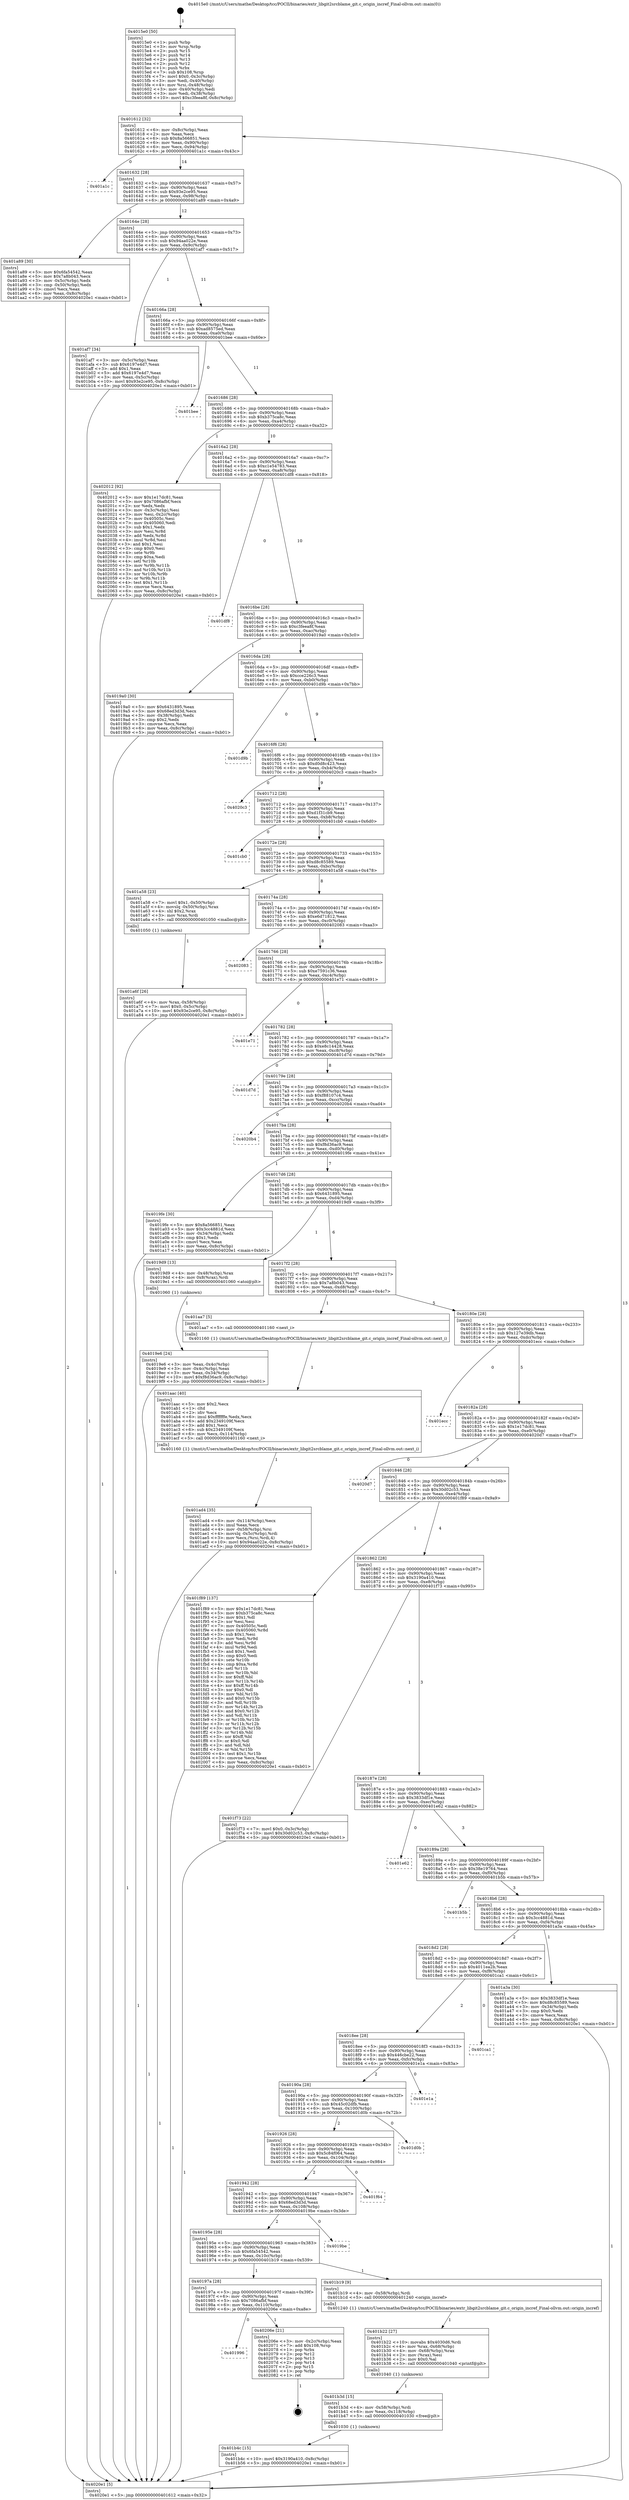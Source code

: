 digraph "0x4015e0" {
  label = "0x4015e0 (/mnt/c/Users/mathe/Desktop/tcc/POCII/binaries/extr_libgit2srcblame_git.c_origin_incref_Final-ollvm.out::main(0))"
  labelloc = "t"
  node[shape=record]

  Entry [label="",width=0.3,height=0.3,shape=circle,fillcolor=black,style=filled]
  "0x401612" [label="{
     0x401612 [32]\l
     | [instrs]\l
     &nbsp;&nbsp;0x401612 \<+6\>: mov -0x8c(%rbp),%eax\l
     &nbsp;&nbsp;0x401618 \<+2\>: mov %eax,%ecx\l
     &nbsp;&nbsp;0x40161a \<+6\>: sub $0x8a566851,%ecx\l
     &nbsp;&nbsp;0x401620 \<+6\>: mov %eax,-0x90(%rbp)\l
     &nbsp;&nbsp;0x401626 \<+6\>: mov %ecx,-0x94(%rbp)\l
     &nbsp;&nbsp;0x40162c \<+6\>: je 0000000000401a1c \<main+0x43c\>\l
  }"]
  "0x401a1c" [label="{
     0x401a1c\l
  }", style=dashed]
  "0x401632" [label="{
     0x401632 [28]\l
     | [instrs]\l
     &nbsp;&nbsp;0x401632 \<+5\>: jmp 0000000000401637 \<main+0x57\>\l
     &nbsp;&nbsp;0x401637 \<+6\>: mov -0x90(%rbp),%eax\l
     &nbsp;&nbsp;0x40163d \<+5\>: sub $0x93e2ce95,%eax\l
     &nbsp;&nbsp;0x401642 \<+6\>: mov %eax,-0x98(%rbp)\l
     &nbsp;&nbsp;0x401648 \<+6\>: je 0000000000401a89 \<main+0x4a9\>\l
  }"]
  Exit [label="",width=0.3,height=0.3,shape=circle,fillcolor=black,style=filled,peripheries=2]
  "0x401a89" [label="{
     0x401a89 [30]\l
     | [instrs]\l
     &nbsp;&nbsp;0x401a89 \<+5\>: mov $0x6fa54542,%eax\l
     &nbsp;&nbsp;0x401a8e \<+5\>: mov $0x7a8b043,%ecx\l
     &nbsp;&nbsp;0x401a93 \<+3\>: mov -0x5c(%rbp),%edx\l
     &nbsp;&nbsp;0x401a96 \<+3\>: cmp -0x50(%rbp),%edx\l
     &nbsp;&nbsp;0x401a99 \<+3\>: cmovl %ecx,%eax\l
     &nbsp;&nbsp;0x401a9c \<+6\>: mov %eax,-0x8c(%rbp)\l
     &nbsp;&nbsp;0x401aa2 \<+5\>: jmp 00000000004020e1 \<main+0xb01\>\l
  }"]
  "0x40164e" [label="{
     0x40164e [28]\l
     | [instrs]\l
     &nbsp;&nbsp;0x40164e \<+5\>: jmp 0000000000401653 \<main+0x73\>\l
     &nbsp;&nbsp;0x401653 \<+6\>: mov -0x90(%rbp),%eax\l
     &nbsp;&nbsp;0x401659 \<+5\>: sub $0x94aa022e,%eax\l
     &nbsp;&nbsp;0x40165e \<+6\>: mov %eax,-0x9c(%rbp)\l
     &nbsp;&nbsp;0x401664 \<+6\>: je 0000000000401af7 \<main+0x517\>\l
  }"]
  "0x401996" [label="{
     0x401996\l
  }", style=dashed]
  "0x401af7" [label="{
     0x401af7 [34]\l
     | [instrs]\l
     &nbsp;&nbsp;0x401af7 \<+3\>: mov -0x5c(%rbp),%eax\l
     &nbsp;&nbsp;0x401afa \<+5\>: sub $0x6197e4d7,%eax\l
     &nbsp;&nbsp;0x401aff \<+3\>: add $0x1,%eax\l
     &nbsp;&nbsp;0x401b02 \<+5\>: add $0x6197e4d7,%eax\l
     &nbsp;&nbsp;0x401b07 \<+3\>: mov %eax,-0x5c(%rbp)\l
     &nbsp;&nbsp;0x401b0a \<+10\>: movl $0x93e2ce95,-0x8c(%rbp)\l
     &nbsp;&nbsp;0x401b14 \<+5\>: jmp 00000000004020e1 \<main+0xb01\>\l
  }"]
  "0x40166a" [label="{
     0x40166a [28]\l
     | [instrs]\l
     &nbsp;&nbsp;0x40166a \<+5\>: jmp 000000000040166f \<main+0x8f\>\l
     &nbsp;&nbsp;0x40166f \<+6\>: mov -0x90(%rbp),%eax\l
     &nbsp;&nbsp;0x401675 \<+5\>: sub $0xad8575ed,%eax\l
     &nbsp;&nbsp;0x40167a \<+6\>: mov %eax,-0xa0(%rbp)\l
     &nbsp;&nbsp;0x401680 \<+6\>: je 0000000000401bee \<main+0x60e\>\l
  }"]
  "0x40206e" [label="{
     0x40206e [21]\l
     | [instrs]\l
     &nbsp;&nbsp;0x40206e \<+3\>: mov -0x2c(%rbp),%eax\l
     &nbsp;&nbsp;0x402071 \<+7\>: add $0x108,%rsp\l
     &nbsp;&nbsp;0x402078 \<+1\>: pop %rbx\l
     &nbsp;&nbsp;0x402079 \<+2\>: pop %r12\l
     &nbsp;&nbsp;0x40207b \<+2\>: pop %r13\l
     &nbsp;&nbsp;0x40207d \<+2\>: pop %r14\l
     &nbsp;&nbsp;0x40207f \<+2\>: pop %r15\l
     &nbsp;&nbsp;0x402081 \<+1\>: pop %rbp\l
     &nbsp;&nbsp;0x402082 \<+1\>: ret\l
  }"]
  "0x401bee" [label="{
     0x401bee\l
  }", style=dashed]
  "0x401686" [label="{
     0x401686 [28]\l
     | [instrs]\l
     &nbsp;&nbsp;0x401686 \<+5\>: jmp 000000000040168b \<main+0xab\>\l
     &nbsp;&nbsp;0x40168b \<+6\>: mov -0x90(%rbp),%eax\l
     &nbsp;&nbsp;0x401691 \<+5\>: sub $0xb375ca8c,%eax\l
     &nbsp;&nbsp;0x401696 \<+6\>: mov %eax,-0xa4(%rbp)\l
     &nbsp;&nbsp;0x40169c \<+6\>: je 0000000000402012 \<main+0xa32\>\l
  }"]
  "0x401b4c" [label="{
     0x401b4c [15]\l
     | [instrs]\l
     &nbsp;&nbsp;0x401b4c \<+10\>: movl $0x3190a410,-0x8c(%rbp)\l
     &nbsp;&nbsp;0x401b56 \<+5\>: jmp 00000000004020e1 \<main+0xb01\>\l
  }"]
  "0x402012" [label="{
     0x402012 [92]\l
     | [instrs]\l
     &nbsp;&nbsp;0x402012 \<+5\>: mov $0x1e17dc81,%eax\l
     &nbsp;&nbsp;0x402017 \<+5\>: mov $0x7086afbf,%ecx\l
     &nbsp;&nbsp;0x40201c \<+2\>: xor %edx,%edx\l
     &nbsp;&nbsp;0x40201e \<+3\>: mov -0x3c(%rbp),%esi\l
     &nbsp;&nbsp;0x402021 \<+3\>: mov %esi,-0x2c(%rbp)\l
     &nbsp;&nbsp;0x402024 \<+7\>: mov 0x40505c,%esi\l
     &nbsp;&nbsp;0x40202b \<+7\>: mov 0x405060,%edi\l
     &nbsp;&nbsp;0x402032 \<+3\>: sub $0x1,%edx\l
     &nbsp;&nbsp;0x402035 \<+3\>: mov %esi,%r8d\l
     &nbsp;&nbsp;0x402038 \<+3\>: add %edx,%r8d\l
     &nbsp;&nbsp;0x40203b \<+4\>: imul %r8d,%esi\l
     &nbsp;&nbsp;0x40203f \<+3\>: and $0x1,%esi\l
     &nbsp;&nbsp;0x402042 \<+3\>: cmp $0x0,%esi\l
     &nbsp;&nbsp;0x402045 \<+4\>: sete %r9b\l
     &nbsp;&nbsp;0x402049 \<+3\>: cmp $0xa,%edi\l
     &nbsp;&nbsp;0x40204c \<+4\>: setl %r10b\l
     &nbsp;&nbsp;0x402050 \<+3\>: mov %r9b,%r11b\l
     &nbsp;&nbsp;0x402053 \<+3\>: and %r10b,%r11b\l
     &nbsp;&nbsp;0x402056 \<+3\>: xor %r10b,%r9b\l
     &nbsp;&nbsp;0x402059 \<+3\>: or %r9b,%r11b\l
     &nbsp;&nbsp;0x40205c \<+4\>: test $0x1,%r11b\l
     &nbsp;&nbsp;0x402060 \<+3\>: cmovne %ecx,%eax\l
     &nbsp;&nbsp;0x402063 \<+6\>: mov %eax,-0x8c(%rbp)\l
     &nbsp;&nbsp;0x402069 \<+5\>: jmp 00000000004020e1 \<main+0xb01\>\l
  }"]
  "0x4016a2" [label="{
     0x4016a2 [28]\l
     | [instrs]\l
     &nbsp;&nbsp;0x4016a2 \<+5\>: jmp 00000000004016a7 \<main+0xc7\>\l
     &nbsp;&nbsp;0x4016a7 \<+6\>: mov -0x90(%rbp),%eax\l
     &nbsp;&nbsp;0x4016ad \<+5\>: sub $0xc1e54783,%eax\l
     &nbsp;&nbsp;0x4016b2 \<+6\>: mov %eax,-0xa8(%rbp)\l
     &nbsp;&nbsp;0x4016b8 \<+6\>: je 0000000000401df8 \<main+0x818\>\l
  }"]
  "0x401b3d" [label="{
     0x401b3d [15]\l
     | [instrs]\l
     &nbsp;&nbsp;0x401b3d \<+4\>: mov -0x58(%rbp),%rdi\l
     &nbsp;&nbsp;0x401b41 \<+6\>: mov %eax,-0x118(%rbp)\l
     &nbsp;&nbsp;0x401b47 \<+5\>: call 0000000000401030 \<free@plt\>\l
     | [calls]\l
     &nbsp;&nbsp;0x401030 \{1\} (unknown)\l
  }"]
  "0x401df8" [label="{
     0x401df8\l
  }", style=dashed]
  "0x4016be" [label="{
     0x4016be [28]\l
     | [instrs]\l
     &nbsp;&nbsp;0x4016be \<+5\>: jmp 00000000004016c3 \<main+0xe3\>\l
     &nbsp;&nbsp;0x4016c3 \<+6\>: mov -0x90(%rbp),%eax\l
     &nbsp;&nbsp;0x4016c9 \<+5\>: sub $0xc3feea8f,%eax\l
     &nbsp;&nbsp;0x4016ce \<+6\>: mov %eax,-0xac(%rbp)\l
     &nbsp;&nbsp;0x4016d4 \<+6\>: je 00000000004019a0 \<main+0x3c0\>\l
  }"]
  "0x401b22" [label="{
     0x401b22 [27]\l
     | [instrs]\l
     &nbsp;&nbsp;0x401b22 \<+10\>: movabs $0x4030d6,%rdi\l
     &nbsp;&nbsp;0x401b2c \<+4\>: mov %rax,-0x68(%rbp)\l
     &nbsp;&nbsp;0x401b30 \<+4\>: mov -0x68(%rbp),%rax\l
     &nbsp;&nbsp;0x401b34 \<+2\>: mov (%rax),%esi\l
     &nbsp;&nbsp;0x401b36 \<+2\>: mov $0x0,%al\l
     &nbsp;&nbsp;0x401b38 \<+5\>: call 0000000000401040 \<printf@plt\>\l
     | [calls]\l
     &nbsp;&nbsp;0x401040 \{1\} (unknown)\l
  }"]
  "0x4019a0" [label="{
     0x4019a0 [30]\l
     | [instrs]\l
     &nbsp;&nbsp;0x4019a0 \<+5\>: mov $0x6431895,%eax\l
     &nbsp;&nbsp;0x4019a5 \<+5\>: mov $0x68ed3d3d,%ecx\l
     &nbsp;&nbsp;0x4019aa \<+3\>: mov -0x38(%rbp),%edx\l
     &nbsp;&nbsp;0x4019ad \<+3\>: cmp $0x2,%edx\l
     &nbsp;&nbsp;0x4019b0 \<+3\>: cmovne %ecx,%eax\l
     &nbsp;&nbsp;0x4019b3 \<+6\>: mov %eax,-0x8c(%rbp)\l
     &nbsp;&nbsp;0x4019b9 \<+5\>: jmp 00000000004020e1 \<main+0xb01\>\l
  }"]
  "0x4016da" [label="{
     0x4016da [28]\l
     | [instrs]\l
     &nbsp;&nbsp;0x4016da \<+5\>: jmp 00000000004016df \<main+0xff\>\l
     &nbsp;&nbsp;0x4016df \<+6\>: mov -0x90(%rbp),%eax\l
     &nbsp;&nbsp;0x4016e5 \<+5\>: sub $0xcce226c3,%eax\l
     &nbsp;&nbsp;0x4016ea \<+6\>: mov %eax,-0xb0(%rbp)\l
     &nbsp;&nbsp;0x4016f0 \<+6\>: je 0000000000401d9b \<main+0x7bb\>\l
  }"]
  "0x4020e1" [label="{
     0x4020e1 [5]\l
     | [instrs]\l
     &nbsp;&nbsp;0x4020e1 \<+5\>: jmp 0000000000401612 \<main+0x32\>\l
  }"]
  "0x4015e0" [label="{
     0x4015e0 [50]\l
     | [instrs]\l
     &nbsp;&nbsp;0x4015e0 \<+1\>: push %rbp\l
     &nbsp;&nbsp;0x4015e1 \<+3\>: mov %rsp,%rbp\l
     &nbsp;&nbsp;0x4015e4 \<+2\>: push %r15\l
     &nbsp;&nbsp;0x4015e6 \<+2\>: push %r14\l
     &nbsp;&nbsp;0x4015e8 \<+2\>: push %r13\l
     &nbsp;&nbsp;0x4015ea \<+2\>: push %r12\l
     &nbsp;&nbsp;0x4015ec \<+1\>: push %rbx\l
     &nbsp;&nbsp;0x4015ed \<+7\>: sub $0x108,%rsp\l
     &nbsp;&nbsp;0x4015f4 \<+7\>: movl $0x0,-0x3c(%rbp)\l
     &nbsp;&nbsp;0x4015fb \<+3\>: mov %edi,-0x40(%rbp)\l
     &nbsp;&nbsp;0x4015fe \<+4\>: mov %rsi,-0x48(%rbp)\l
     &nbsp;&nbsp;0x401602 \<+3\>: mov -0x40(%rbp),%edi\l
     &nbsp;&nbsp;0x401605 \<+3\>: mov %edi,-0x38(%rbp)\l
     &nbsp;&nbsp;0x401608 \<+10\>: movl $0xc3feea8f,-0x8c(%rbp)\l
  }"]
  "0x40197a" [label="{
     0x40197a [28]\l
     | [instrs]\l
     &nbsp;&nbsp;0x40197a \<+5\>: jmp 000000000040197f \<main+0x39f\>\l
     &nbsp;&nbsp;0x40197f \<+6\>: mov -0x90(%rbp),%eax\l
     &nbsp;&nbsp;0x401985 \<+5\>: sub $0x7086afbf,%eax\l
     &nbsp;&nbsp;0x40198a \<+6\>: mov %eax,-0x110(%rbp)\l
     &nbsp;&nbsp;0x401990 \<+6\>: je 000000000040206e \<main+0xa8e\>\l
  }"]
  "0x401d9b" [label="{
     0x401d9b\l
  }", style=dashed]
  "0x4016f6" [label="{
     0x4016f6 [28]\l
     | [instrs]\l
     &nbsp;&nbsp;0x4016f6 \<+5\>: jmp 00000000004016fb \<main+0x11b\>\l
     &nbsp;&nbsp;0x4016fb \<+6\>: mov -0x90(%rbp),%eax\l
     &nbsp;&nbsp;0x401701 \<+5\>: sub $0xd0d8c423,%eax\l
     &nbsp;&nbsp;0x401706 \<+6\>: mov %eax,-0xb4(%rbp)\l
     &nbsp;&nbsp;0x40170c \<+6\>: je 00000000004020c3 \<main+0xae3\>\l
  }"]
  "0x401b19" [label="{
     0x401b19 [9]\l
     | [instrs]\l
     &nbsp;&nbsp;0x401b19 \<+4\>: mov -0x58(%rbp),%rdi\l
     &nbsp;&nbsp;0x401b1d \<+5\>: call 0000000000401240 \<origin_incref\>\l
     | [calls]\l
     &nbsp;&nbsp;0x401240 \{1\} (/mnt/c/Users/mathe/Desktop/tcc/POCII/binaries/extr_libgit2srcblame_git.c_origin_incref_Final-ollvm.out::origin_incref)\l
  }"]
  "0x4020c3" [label="{
     0x4020c3\l
  }", style=dashed]
  "0x401712" [label="{
     0x401712 [28]\l
     | [instrs]\l
     &nbsp;&nbsp;0x401712 \<+5\>: jmp 0000000000401717 \<main+0x137\>\l
     &nbsp;&nbsp;0x401717 \<+6\>: mov -0x90(%rbp),%eax\l
     &nbsp;&nbsp;0x40171d \<+5\>: sub $0xd1f31cb9,%eax\l
     &nbsp;&nbsp;0x401722 \<+6\>: mov %eax,-0xb8(%rbp)\l
     &nbsp;&nbsp;0x401728 \<+6\>: je 0000000000401cb0 \<main+0x6d0\>\l
  }"]
  "0x40195e" [label="{
     0x40195e [28]\l
     | [instrs]\l
     &nbsp;&nbsp;0x40195e \<+5\>: jmp 0000000000401963 \<main+0x383\>\l
     &nbsp;&nbsp;0x401963 \<+6\>: mov -0x90(%rbp),%eax\l
     &nbsp;&nbsp;0x401969 \<+5\>: sub $0x6fa54542,%eax\l
     &nbsp;&nbsp;0x40196e \<+6\>: mov %eax,-0x10c(%rbp)\l
     &nbsp;&nbsp;0x401974 \<+6\>: je 0000000000401b19 \<main+0x539\>\l
  }"]
  "0x401cb0" [label="{
     0x401cb0\l
  }", style=dashed]
  "0x40172e" [label="{
     0x40172e [28]\l
     | [instrs]\l
     &nbsp;&nbsp;0x40172e \<+5\>: jmp 0000000000401733 \<main+0x153\>\l
     &nbsp;&nbsp;0x401733 \<+6\>: mov -0x90(%rbp),%eax\l
     &nbsp;&nbsp;0x401739 \<+5\>: sub $0xd8c85589,%eax\l
     &nbsp;&nbsp;0x40173e \<+6\>: mov %eax,-0xbc(%rbp)\l
     &nbsp;&nbsp;0x401744 \<+6\>: je 0000000000401a58 \<main+0x478\>\l
  }"]
  "0x4019be" [label="{
     0x4019be\l
  }", style=dashed]
  "0x401a58" [label="{
     0x401a58 [23]\l
     | [instrs]\l
     &nbsp;&nbsp;0x401a58 \<+7\>: movl $0x1,-0x50(%rbp)\l
     &nbsp;&nbsp;0x401a5f \<+4\>: movslq -0x50(%rbp),%rax\l
     &nbsp;&nbsp;0x401a63 \<+4\>: shl $0x2,%rax\l
     &nbsp;&nbsp;0x401a67 \<+3\>: mov %rax,%rdi\l
     &nbsp;&nbsp;0x401a6a \<+5\>: call 0000000000401050 \<malloc@plt\>\l
     | [calls]\l
     &nbsp;&nbsp;0x401050 \{1\} (unknown)\l
  }"]
  "0x40174a" [label="{
     0x40174a [28]\l
     | [instrs]\l
     &nbsp;&nbsp;0x40174a \<+5\>: jmp 000000000040174f \<main+0x16f\>\l
     &nbsp;&nbsp;0x40174f \<+6\>: mov -0x90(%rbp),%eax\l
     &nbsp;&nbsp;0x401755 \<+5\>: sub $0xe6d71812,%eax\l
     &nbsp;&nbsp;0x40175a \<+6\>: mov %eax,-0xc0(%rbp)\l
     &nbsp;&nbsp;0x401760 \<+6\>: je 0000000000402083 \<main+0xaa3\>\l
  }"]
  "0x401942" [label="{
     0x401942 [28]\l
     | [instrs]\l
     &nbsp;&nbsp;0x401942 \<+5\>: jmp 0000000000401947 \<main+0x367\>\l
     &nbsp;&nbsp;0x401947 \<+6\>: mov -0x90(%rbp),%eax\l
     &nbsp;&nbsp;0x40194d \<+5\>: sub $0x68ed3d3d,%eax\l
     &nbsp;&nbsp;0x401952 \<+6\>: mov %eax,-0x108(%rbp)\l
     &nbsp;&nbsp;0x401958 \<+6\>: je 00000000004019be \<main+0x3de\>\l
  }"]
  "0x402083" [label="{
     0x402083\l
  }", style=dashed]
  "0x401766" [label="{
     0x401766 [28]\l
     | [instrs]\l
     &nbsp;&nbsp;0x401766 \<+5\>: jmp 000000000040176b \<main+0x18b\>\l
     &nbsp;&nbsp;0x40176b \<+6\>: mov -0x90(%rbp),%eax\l
     &nbsp;&nbsp;0x401771 \<+5\>: sub $0xe7591c36,%eax\l
     &nbsp;&nbsp;0x401776 \<+6\>: mov %eax,-0xc4(%rbp)\l
     &nbsp;&nbsp;0x40177c \<+6\>: je 0000000000401e71 \<main+0x891\>\l
  }"]
  "0x401f64" [label="{
     0x401f64\l
  }", style=dashed]
  "0x401e71" [label="{
     0x401e71\l
  }", style=dashed]
  "0x401782" [label="{
     0x401782 [28]\l
     | [instrs]\l
     &nbsp;&nbsp;0x401782 \<+5\>: jmp 0000000000401787 \<main+0x1a7\>\l
     &nbsp;&nbsp;0x401787 \<+6\>: mov -0x90(%rbp),%eax\l
     &nbsp;&nbsp;0x40178d \<+5\>: sub $0xe8c14428,%eax\l
     &nbsp;&nbsp;0x401792 \<+6\>: mov %eax,-0xc8(%rbp)\l
     &nbsp;&nbsp;0x401798 \<+6\>: je 0000000000401d7d \<main+0x79d\>\l
  }"]
  "0x401926" [label="{
     0x401926 [28]\l
     | [instrs]\l
     &nbsp;&nbsp;0x401926 \<+5\>: jmp 000000000040192b \<main+0x34b\>\l
     &nbsp;&nbsp;0x40192b \<+6\>: mov -0x90(%rbp),%eax\l
     &nbsp;&nbsp;0x401931 \<+5\>: sub $0x5c84f064,%eax\l
     &nbsp;&nbsp;0x401936 \<+6\>: mov %eax,-0x104(%rbp)\l
     &nbsp;&nbsp;0x40193c \<+6\>: je 0000000000401f64 \<main+0x984\>\l
  }"]
  "0x401d7d" [label="{
     0x401d7d\l
  }", style=dashed]
  "0x40179e" [label="{
     0x40179e [28]\l
     | [instrs]\l
     &nbsp;&nbsp;0x40179e \<+5\>: jmp 00000000004017a3 \<main+0x1c3\>\l
     &nbsp;&nbsp;0x4017a3 \<+6\>: mov -0x90(%rbp),%eax\l
     &nbsp;&nbsp;0x4017a9 \<+5\>: sub $0xf88107c4,%eax\l
     &nbsp;&nbsp;0x4017ae \<+6\>: mov %eax,-0xcc(%rbp)\l
     &nbsp;&nbsp;0x4017b4 \<+6\>: je 00000000004020b4 \<main+0xad4\>\l
  }"]
  "0x401d0b" [label="{
     0x401d0b\l
  }", style=dashed]
  "0x4020b4" [label="{
     0x4020b4\l
  }", style=dashed]
  "0x4017ba" [label="{
     0x4017ba [28]\l
     | [instrs]\l
     &nbsp;&nbsp;0x4017ba \<+5\>: jmp 00000000004017bf \<main+0x1df\>\l
     &nbsp;&nbsp;0x4017bf \<+6\>: mov -0x90(%rbp),%eax\l
     &nbsp;&nbsp;0x4017c5 \<+5\>: sub $0xf8d36ac9,%eax\l
     &nbsp;&nbsp;0x4017ca \<+6\>: mov %eax,-0xd0(%rbp)\l
     &nbsp;&nbsp;0x4017d0 \<+6\>: je 00000000004019fe \<main+0x41e\>\l
  }"]
  "0x40190a" [label="{
     0x40190a [28]\l
     | [instrs]\l
     &nbsp;&nbsp;0x40190a \<+5\>: jmp 000000000040190f \<main+0x32f\>\l
     &nbsp;&nbsp;0x40190f \<+6\>: mov -0x90(%rbp),%eax\l
     &nbsp;&nbsp;0x401915 \<+5\>: sub $0x45c02dfb,%eax\l
     &nbsp;&nbsp;0x40191a \<+6\>: mov %eax,-0x100(%rbp)\l
     &nbsp;&nbsp;0x401920 \<+6\>: je 0000000000401d0b \<main+0x72b\>\l
  }"]
  "0x4019fe" [label="{
     0x4019fe [30]\l
     | [instrs]\l
     &nbsp;&nbsp;0x4019fe \<+5\>: mov $0x8a566851,%eax\l
     &nbsp;&nbsp;0x401a03 \<+5\>: mov $0x3cc4881d,%ecx\l
     &nbsp;&nbsp;0x401a08 \<+3\>: mov -0x34(%rbp),%edx\l
     &nbsp;&nbsp;0x401a0b \<+3\>: cmp $0x1,%edx\l
     &nbsp;&nbsp;0x401a0e \<+3\>: cmovl %ecx,%eax\l
     &nbsp;&nbsp;0x401a11 \<+6\>: mov %eax,-0x8c(%rbp)\l
     &nbsp;&nbsp;0x401a17 \<+5\>: jmp 00000000004020e1 \<main+0xb01\>\l
  }"]
  "0x4017d6" [label="{
     0x4017d6 [28]\l
     | [instrs]\l
     &nbsp;&nbsp;0x4017d6 \<+5\>: jmp 00000000004017db \<main+0x1fb\>\l
     &nbsp;&nbsp;0x4017db \<+6\>: mov -0x90(%rbp),%eax\l
     &nbsp;&nbsp;0x4017e1 \<+5\>: sub $0x6431895,%eax\l
     &nbsp;&nbsp;0x4017e6 \<+6\>: mov %eax,-0xd4(%rbp)\l
     &nbsp;&nbsp;0x4017ec \<+6\>: je 00000000004019d9 \<main+0x3f9\>\l
  }"]
  "0x401e1a" [label="{
     0x401e1a\l
  }", style=dashed]
  "0x4019d9" [label="{
     0x4019d9 [13]\l
     | [instrs]\l
     &nbsp;&nbsp;0x4019d9 \<+4\>: mov -0x48(%rbp),%rax\l
     &nbsp;&nbsp;0x4019dd \<+4\>: mov 0x8(%rax),%rdi\l
     &nbsp;&nbsp;0x4019e1 \<+5\>: call 0000000000401060 \<atoi@plt\>\l
     | [calls]\l
     &nbsp;&nbsp;0x401060 \{1\} (unknown)\l
  }"]
  "0x4017f2" [label="{
     0x4017f2 [28]\l
     | [instrs]\l
     &nbsp;&nbsp;0x4017f2 \<+5\>: jmp 00000000004017f7 \<main+0x217\>\l
     &nbsp;&nbsp;0x4017f7 \<+6\>: mov -0x90(%rbp),%eax\l
     &nbsp;&nbsp;0x4017fd \<+5\>: sub $0x7a8b043,%eax\l
     &nbsp;&nbsp;0x401802 \<+6\>: mov %eax,-0xd8(%rbp)\l
     &nbsp;&nbsp;0x401808 \<+6\>: je 0000000000401aa7 \<main+0x4c7\>\l
  }"]
  "0x4019e6" [label="{
     0x4019e6 [24]\l
     | [instrs]\l
     &nbsp;&nbsp;0x4019e6 \<+3\>: mov %eax,-0x4c(%rbp)\l
     &nbsp;&nbsp;0x4019e9 \<+3\>: mov -0x4c(%rbp),%eax\l
     &nbsp;&nbsp;0x4019ec \<+3\>: mov %eax,-0x34(%rbp)\l
     &nbsp;&nbsp;0x4019ef \<+10\>: movl $0xf8d36ac9,-0x8c(%rbp)\l
     &nbsp;&nbsp;0x4019f9 \<+5\>: jmp 00000000004020e1 \<main+0xb01\>\l
  }"]
  "0x4018ee" [label="{
     0x4018ee [28]\l
     | [instrs]\l
     &nbsp;&nbsp;0x4018ee \<+5\>: jmp 00000000004018f3 \<main+0x313\>\l
     &nbsp;&nbsp;0x4018f3 \<+6\>: mov -0x90(%rbp),%eax\l
     &nbsp;&nbsp;0x4018f9 \<+5\>: sub $0x446cbe22,%eax\l
     &nbsp;&nbsp;0x4018fe \<+6\>: mov %eax,-0xfc(%rbp)\l
     &nbsp;&nbsp;0x401904 \<+6\>: je 0000000000401e1a \<main+0x83a\>\l
  }"]
  "0x401aa7" [label="{
     0x401aa7 [5]\l
     | [instrs]\l
     &nbsp;&nbsp;0x401aa7 \<+5\>: call 0000000000401160 \<next_i\>\l
     | [calls]\l
     &nbsp;&nbsp;0x401160 \{1\} (/mnt/c/Users/mathe/Desktop/tcc/POCII/binaries/extr_libgit2srcblame_git.c_origin_incref_Final-ollvm.out::next_i)\l
  }"]
  "0x40180e" [label="{
     0x40180e [28]\l
     | [instrs]\l
     &nbsp;&nbsp;0x40180e \<+5\>: jmp 0000000000401813 \<main+0x233\>\l
     &nbsp;&nbsp;0x401813 \<+6\>: mov -0x90(%rbp),%eax\l
     &nbsp;&nbsp;0x401819 \<+5\>: sub $0x127e39db,%eax\l
     &nbsp;&nbsp;0x40181e \<+6\>: mov %eax,-0xdc(%rbp)\l
     &nbsp;&nbsp;0x401824 \<+6\>: je 0000000000401ecc \<main+0x8ec\>\l
  }"]
  "0x401ca1" [label="{
     0x401ca1\l
  }", style=dashed]
  "0x401ecc" [label="{
     0x401ecc\l
  }", style=dashed]
  "0x40182a" [label="{
     0x40182a [28]\l
     | [instrs]\l
     &nbsp;&nbsp;0x40182a \<+5\>: jmp 000000000040182f \<main+0x24f\>\l
     &nbsp;&nbsp;0x40182f \<+6\>: mov -0x90(%rbp),%eax\l
     &nbsp;&nbsp;0x401835 \<+5\>: sub $0x1e17dc81,%eax\l
     &nbsp;&nbsp;0x40183a \<+6\>: mov %eax,-0xe0(%rbp)\l
     &nbsp;&nbsp;0x401840 \<+6\>: je 00000000004020d7 \<main+0xaf7\>\l
  }"]
  "0x401ad4" [label="{
     0x401ad4 [35]\l
     | [instrs]\l
     &nbsp;&nbsp;0x401ad4 \<+6\>: mov -0x114(%rbp),%ecx\l
     &nbsp;&nbsp;0x401ada \<+3\>: imul %eax,%ecx\l
     &nbsp;&nbsp;0x401add \<+4\>: mov -0x58(%rbp),%rsi\l
     &nbsp;&nbsp;0x401ae1 \<+4\>: movslq -0x5c(%rbp),%rdi\l
     &nbsp;&nbsp;0x401ae5 \<+3\>: mov %ecx,(%rsi,%rdi,4)\l
     &nbsp;&nbsp;0x401ae8 \<+10\>: movl $0x94aa022e,-0x8c(%rbp)\l
     &nbsp;&nbsp;0x401af2 \<+5\>: jmp 00000000004020e1 \<main+0xb01\>\l
  }"]
  "0x4020d7" [label="{
     0x4020d7\l
  }", style=dashed]
  "0x401846" [label="{
     0x401846 [28]\l
     | [instrs]\l
     &nbsp;&nbsp;0x401846 \<+5\>: jmp 000000000040184b \<main+0x26b\>\l
     &nbsp;&nbsp;0x40184b \<+6\>: mov -0x90(%rbp),%eax\l
     &nbsp;&nbsp;0x401851 \<+5\>: sub $0x30d02c53,%eax\l
     &nbsp;&nbsp;0x401856 \<+6\>: mov %eax,-0xe4(%rbp)\l
     &nbsp;&nbsp;0x40185c \<+6\>: je 0000000000401f89 \<main+0x9a9\>\l
  }"]
  "0x401aac" [label="{
     0x401aac [40]\l
     | [instrs]\l
     &nbsp;&nbsp;0x401aac \<+5\>: mov $0x2,%ecx\l
     &nbsp;&nbsp;0x401ab1 \<+1\>: cltd\l
     &nbsp;&nbsp;0x401ab2 \<+2\>: idiv %ecx\l
     &nbsp;&nbsp;0x401ab4 \<+6\>: imul $0xfffffffe,%edx,%ecx\l
     &nbsp;&nbsp;0x401aba \<+6\>: add $0x2349109f,%ecx\l
     &nbsp;&nbsp;0x401ac0 \<+3\>: add $0x1,%ecx\l
     &nbsp;&nbsp;0x401ac3 \<+6\>: sub $0x2349109f,%ecx\l
     &nbsp;&nbsp;0x401ac9 \<+6\>: mov %ecx,-0x114(%rbp)\l
     &nbsp;&nbsp;0x401acf \<+5\>: call 0000000000401160 \<next_i\>\l
     | [calls]\l
     &nbsp;&nbsp;0x401160 \{1\} (/mnt/c/Users/mathe/Desktop/tcc/POCII/binaries/extr_libgit2srcblame_git.c_origin_incref_Final-ollvm.out::next_i)\l
  }"]
  "0x401f89" [label="{
     0x401f89 [137]\l
     | [instrs]\l
     &nbsp;&nbsp;0x401f89 \<+5\>: mov $0x1e17dc81,%eax\l
     &nbsp;&nbsp;0x401f8e \<+5\>: mov $0xb375ca8c,%ecx\l
     &nbsp;&nbsp;0x401f93 \<+2\>: mov $0x1,%dl\l
     &nbsp;&nbsp;0x401f95 \<+2\>: xor %esi,%esi\l
     &nbsp;&nbsp;0x401f97 \<+7\>: mov 0x40505c,%edi\l
     &nbsp;&nbsp;0x401f9e \<+8\>: mov 0x405060,%r8d\l
     &nbsp;&nbsp;0x401fa6 \<+3\>: sub $0x1,%esi\l
     &nbsp;&nbsp;0x401fa9 \<+3\>: mov %edi,%r9d\l
     &nbsp;&nbsp;0x401fac \<+3\>: add %esi,%r9d\l
     &nbsp;&nbsp;0x401faf \<+4\>: imul %r9d,%edi\l
     &nbsp;&nbsp;0x401fb3 \<+3\>: and $0x1,%edi\l
     &nbsp;&nbsp;0x401fb6 \<+3\>: cmp $0x0,%edi\l
     &nbsp;&nbsp;0x401fb9 \<+4\>: sete %r10b\l
     &nbsp;&nbsp;0x401fbd \<+4\>: cmp $0xa,%r8d\l
     &nbsp;&nbsp;0x401fc1 \<+4\>: setl %r11b\l
     &nbsp;&nbsp;0x401fc5 \<+3\>: mov %r10b,%bl\l
     &nbsp;&nbsp;0x401fc8 \<+3\>: xor $0xff,%bl\l
     &nbsp;&nbsp;0x401fcb \<+3\>: mov %r11b,%r14b\l
     &nbsp;&nbsp;0x401fce \<+4\>: xor $0xff,%r14b\l
     &nbsp;&nbsp;0x401fd2 \<+3\>: xor $0x0,%dl\l
     &nbsp;&nbsp;0x401fd5 \<+3\>: mov %bl,%r15b\l
     &nbsp;&nbsp;0x401fd8 \<+4\>: and $0x0,%r15b\l
     &nbsp;&nbsp;0x401fdc \<+3\>: and %dl,%r10b\l
     &nbsp;&nbsp;0x401fdf \<+3\>: mov %r14b,%r12b\l
     &nbsp;&nbsp;0x401fe2 \<+4\>: and $0x0,%r12b\l
     &nbsp;&nbsp;0x401fe6 \<+3\>: and %dl,%r11b\l
     &nbsp;&nbsp;0x401fe9 \<+3\>: or %r10b,%r15b\l
     &nbsp;&nbsp;0x401fec \<+3\>: or %r11b,%r12b\l
     &nbsp;&nbsp;0x401fef \<+3\>: xor %r12b,%r15b\l
     &nbsp;&nbsp;0x401ff2 \<+3\>: or %r14b,%bl\l
     &nbsp;&nbsp;0x401ff5 \<+3\>: xor $0xff,%bl\l
     &nbsp;&nbsp;0x401ff8 \<+3\>: or $0x0,%dl\l
     &nbsp;&nbsp;0x401ffb \<+2\>: and %dl,%bl\l
     &nbsp;&nbsp;0x401ffd \<+3\>: or %bl,%r15b\l
     &nbsp;&nbsp;0x402000 \<+4\>: test $0x1,%r15b\l
     &nbsp;&nbsp;0x402004 \<+3\>: cmovne %ecx,%eax\l
     &nbsp;&nbsp;0x402007 \<+6\>: mov %eax,-0x8c(%rbp)\l
     &nbsp;&nbsp;0x40200d \<+5\>: jmp 00000000004020e1 \<main+0xb01\>\l
  }"]
  "0x401862" [label="{
     0x401862 [28]\l
     | [instrs]\l
     &nbsp;&nbsp;0x401862 \<+5\>: jmp 0000000000401867 \<main+0x287\>\l
     &nbsp;&nbsp;0x401867 \<+6\>: mov -0x90(%rbp),%eax\l
     &nbsp;&nbsp;0x40186d \<+5\>: sub $0x3190a410,%eax\l
     &nbsp;&nbsp;0x401872 \<+6\>: mov %eax,-0xe8(%rbp)\l
     &nbsp;&nbsp;0x401878 \<+6\>: je 0000000000401f73 \<main+0x993\>\l
  }"]
  "0x401a6f" [label="{
     0x401a6f [26]\l
     | [instrs]\l
     &nbsp;&nbsp;0x401a6f \<+4\>: mov %rax,-0x58(%rbp)\l
     &nbsp;&nbsp;0x401a73 \<+7\>: movl $0x0,-0x5c(%rbp)\l
     &nbsp;&nbsp;0x401a7a \<+10\>: movl $0x93e2ce95,-0x8c(%rbp)\l
     &nbsp;&nbsp;0x401a84 \<+5\>: jmp 00000000004020e1 \<main+0xb01\>\l
  }"]
  "0x401f73" [label="{
     0x401f73 [22]\l
     | [instrs]\l
     &nbsp;&nbsp;0x401f73 \<+7\>: movl $0x0,-0x3c(%rbp)\l
     &nbsp;&nbsp;0x401f7a \<+10\>: movl $0x30d02c53,-0x8c(%rbp)\l
     &nbsp;&nbsp;0x401f84 \<+5\>: jmp 00000000004020e1 \<main+0xb01\>\l
  }"]
  "0x40187e" [label="{
     0x40187e [28]\l
     | [instrs]\l
     &nbsp;&nbsp;0x40187e \<+5\>: jmp 0000000000401883 \<main+0x2a3\>\l
     &nbsp;&nbsp;0x401883 \<+6\>: mov -0x90(%rbp),%eax\l
     &nbsp;&nbsp;0x401889 \<+5\>: sub $0x3833df1e,%eax\l
     &nbsp;&nbsp;0x40188e \<+6\>: mov %eax,-0xec(%rbp)\l
     &nbsp;&nbsp;0x401894 \<+6\>: je 0000000000401e62 \<main+0x882\>\l
  }"]
  "0x4018d2" [label="{
     0x4018d2 [28]\l
     | [instrs]\l
     &nbsp;&nbsp;0x4018d2 \<+5\>: jmp 00000000004018d7 \<main+0x2f7\>\l
     &nbsp;&nbsp;0x4018d7 \<+6\>: mov -0x90(%rbp),%eax\l
     &nbsp;&nbsp;0x4018dd \<+5\>: sub $0x4011ea2b,%eax\l
     &nbsp;&nbsp;0x4018e2 \<+6\>: mov %eax,-0xf8(%rbp)\l
     &nbsp;&nbsp;0x4018e8 \<+6\>: je 0000000000401ca1 \<main+0x6c1\>\l
  }"]
  "0x401e62" [label="{
     0x401e62\l
  }", style=dashed]
  "0x40189a" [label="{
     0x40189a [28]\l
     | [instrs]\l
     &nbsp;&nbsp;0x40189a \<+5\>: jmp 000000000040189f \<main+0x2bf\>\l
     &nbsp;&nbsp;0x40189f \<+6\>: mov -0x90(%rbp),%eax\l
     &nbsp;&nbsp;0x4018a5 \<+5\>: sub $0x38e19764,%eax\l
     &nbsp;&nbsp;0x4018aa \<+6\>: mov %eax,-0xf0(%rbp)\l
     &nbsp;&nbsp;0x4018b0 \<+6\>: je 0000000000401b5b \<main+0x57b\>\l
  }"]
  "0x401a3a" [label="{
     0x401a3a [30]\l
     | [instrs]\l
     &nbsp;&nbsp;0x401a3a \<+5\>: mov $0x3833df1e,%eax\l
     &nbsp;&nbsp;0x401a3f \<+5\>: mov $0xd8c85589,%ecx\l
     &nbsp;&nbsp;0x401a44 \<+3\>: mov -0x34(%rbp),%edx\l
     &nbsp;&nbsp;0x401a47 \<+3\>: cmp $0x0,%edx\l
     &nbsp;&nbsp;0x401a4a \<+3\>: cmove %ecx,%eax\l
     &nbsp;&nbsp;0x401a4d \<+6\>: mov %eax,-0x8c(%rbp)\l
     &nbsp;&nbsp;0x401a53 \<+5\>: jmp 00000000004020e1 \<main+0xb01\>\l
  }"]
  "0x401b5b" [label="{
     0x401b5b\l
  }", style=dashed]
  "0x4018b6" [label="{
     0x4018b6 [28]\l
     | [instrs]\l
     &nbsp;&nbsp;0x4018b6 \<+5\>: jmp 00000000004018bb \<main+0x2db\>\l
     &nbsp;&nbsp;0x4018bb \<+6\>: mov -0x90(%rbp),%eax\l
     &nbsp;&nbsp;0x4018c1 \<+5\>: sub $0x3cc4881d,%eax\l
     &nbsp;&nbsp;0x4018c6 \<+6\>: mov %eax,-0xf4(%rbp)\l
     &nbsp;&nbsp;0x4018cc \<+6\>: je 0000000000401a3a \<main+0x45a\>\l
  }"]
  Entry -> "0x4015e0" [label=" 1"]
  "0x401612" -> "0x401a1c" [label=" 0"]
  "0x401612" -> "0x401632" [label=" 14"]
  "0x40206e" -> Exit [label=" 1"]
  "0x401632" -> "0x401a89" [label=" 2"]
  "0x401632" -> "0x40164e" [label=" 12"]
  "0x40197a" -> "0x401996" [label=" 0"]
  "0x40164e" -> "0x401af7" [label=" 1"]
  "0x40164e" -> "0x40166a" [label=" 11"]
  "0x40197a" -> "0x40206e" [label=" 1"]
  "0x40166a" -> "0x401bee" [label=" 0"]
  "0x40166a" -> "0x401686" [label=" 11"]
  "0x402012" -> "0x4020e1" [label=" 1"]
  "0x401686" -> "0x402012" [label=" 1"]
  "0x401686" -> "0x4016a2" [label=" 10"]
  "0x401f89" -> "0x4020e1" [label=" 1"]
  "0x4016a2" -> "0x401df8" [label=" 0"]
  "0x4016a2" -> "0x4016be" [label=" 10"]
  "0x401f73" -> "0x4020e1" [label=" 1"]
  "0x4016be" -> "0x4019a0" [label=" 1"]
  "0x4016be" -> "0x4016da" [label=" 9"]
  "0x4019a0" -> "0x4020e1" [label=" 1"]
  "0x4015e0" -> "0x401612" [label=" 1"]
  "0x4020e1" -> "0x401612" [label=" 13"]
  "0x401b4c" -> "0x4020e1" [label=" 1"]
  "0x4016da" -> "0x401d9b" [label=" 0"]
  "0x4016da" -> "0x4016f6" [label=" 9"]
  "0x401b3d" -> "0x401b4c" [label=" 1"]
  "0x4016f6" -> "0x4020c3" [label=" 0"]
  "0x4016f6" -> "0x401712" [label=" 9"]
  "0x401b22" -> "0x401b3d" [label=" 1"]
  "0x401712" -> "0x401cb0" [label=" 0"]
  "0x401712" -> "0x40172e" [label=" 9"]
  "0x40195e" -> "0x40197a" [label=" 1"]
  "0x40172e" -> "0x401a58" [label=" 1"]
  "0x40172e" -> "0x40174a" [label=" 8"]
  "0x40195e" -> "0x401b19" [label=" 1"]
  "0x40174a" -> "0x402083" [label=" 0"]
  "0x40174a" -> "0x401766" [label=" 8"]
  "0x401942" -> "0x40195e" [label=" 2"]
  "0x401766" -> "0x401e71" [label=" 0"]
  "0x401766" -> "0x401782" [label=" 8"]
  "0x401942" -> "0x4019be" [label=" 0"]
  "0x401782" -> "0x401d7d" [label=" 0"]
  "0x401782" -> "0x40179e" [label=" 8"]
  "0x401926" -> "0x401942" [label=" 2"]
  "0x40179e" -> "0x4020b4" [label=" 0"]
  "0x40179e" -> "0x4017ba" [label=" 8"]
  "0x401926" -> "0x401f64" [label=" 0"]
  "0x4017ba" -> "0x4019fe" [label=" 1"]
  "0x4017ba" -> "0x4017d6" [label=" 7"]
  "0x40190a" -> "0x401926" [label=" 2"]
  "0x4017d6" -> "0x4019d9" [label=" 1"]
  "0x4017d6" -> "0x4017f2" [label=" 6"]
  "0x4019d9" -> "0x4019e6" [label=" 1"]
  "0x4019e6" -> "0x4020e1" [label=" 1"]
  "0x4019fe" -> "0x4020e1" [label=" 1"]
  "0x40190a" -> "0x401d0b" [label=" 0"]
  "0x4017f2" -> "0x401aa7" [label=" 1"]
  "0x4017f2" -> "0x40180e" [label=" 5"]
  "0x4018ee" -> "0x40190a" [label=" 2"]
  "0x40180e" -> "0x401ecc" [label=" 0"]
  "0x40180e" -> "0x40182a" [label=" 5"]
  "0x4018ee" -> "0x401e1a" [label=" 0"]
  "0x40182a" -> "0x4020d7" [label=" 0"]
  "0x40182a" -> "0x401846" [label=" 5"]
  "0x4018d2" -> "0x4018ee" [label=" 2"]
  "0x401846" -> "0x401f89" [label=" 1"]
  "0x401846" -> "0x401862" [label=" 4"]
  "0x4018d2" -> "0x401ca1" [label=" 0"]
  "0x401862" -> "0x401f73" [label=" 1"]
  "0x401862" -> "0x40187e" [label=" 3"]
  "0x401b19" -> "0x401b22" [label=" 1"]
  "0x40187e" -> "0x401e62" [label=" 0"]
  "0x40187e" -> "0x40189a" [label=" 3"]
  "0x401af7" -> "0x4020e1" [label=" 1"]
  "0x40189a" -> "0x401b5b" [label=" 0"]
  "0x40189a" -> "0x4018b6" [label=" 3"]
  "0x401ad4" -> "0x4020e1" [label=" 1"]
  "0x4018b6" -> "0x401a3a" [label=" 1"]
  "0x4018b6" -> "0x4018d2" [label=" 2"]
  "0x401a3a" -> "0x4020e1" [label=" 1"]
  "0x401a58" -> "0x401a6f" [label=" 1"]
  "0x401a6f" -> "0x4020e1" [label=" 1"]
  "0x401a89" -> "0x4020e1" [label=" 2"]
  "0x401aa7" -> "0x401aac" [label=" 1"]
  "0x401aac" -> "0x401ad4" [label=" 1"]
}
